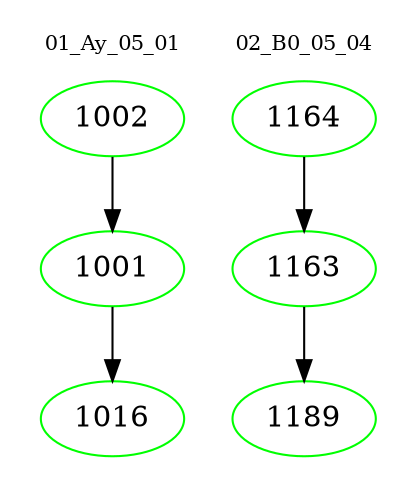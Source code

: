 digraph{
subgraph cluster_0 {
color = white
label = "01_Ay_05_01";
fontsize=10;
T0_1002 [label="1002", color="green"]
T0_1002 -> T0_1001 [color="black"]
T0_1001 [label="1001", color="green"]
T0_1001 -> T0_1016 [color="black"]
T0_1016 [label="1016", color="green"]
}
subgraph cluster_1 {
color = white
label = "02_B0_05_04";
fontsize=10;
T1_1164 [label="1164", color="green"]
T1_1164 -> T1_1163 [color="black"]
T1_1163 [label="1163", color="green"]
T1_1163 -> T1_1189 [color="black"]
T1_1189 [label="1189", color="green"]
}
}
